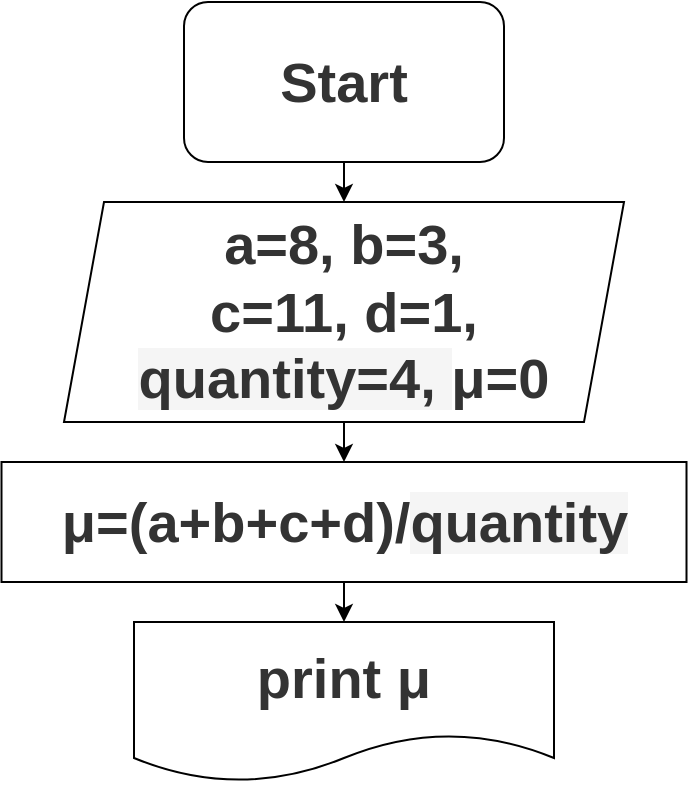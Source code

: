 <mxfile version="20.0.3" type="device"><diagram id="YAyZmPhMdyj-te7n4fgp" name="Page-1"><mxGraphModel dx="873" dy="552" grid="1" gridSize="10" guides="1" tooltips="1" connect="1" arrows="1" fold="1" page="1" pageScale="1" pageWidth="827" pageHeight="1169" math="0" shadow="0"><root><mxCell id="0"/><mxCell id="1" parent="0"/><mxCell id="zrwPaHxTY4nbWLo1PIpX-2" style="edgeStyle=orthogonalEdgeStyle;rounded=0;orthogonalLoop=1;jettySize=auto;html=1;exitX=0.5;exitY=1;exitDx=0;exitDy=0;fontSize=28;strokeColor=#000000;" parent="1" source="zrwPaHxTY4nbWLo1PIpX-1" edge="1"><mxGeometry relative="1" as="geometry"><mxPoint x="360" y="120" as="targetPoint"/></mxGeometry></mxCell><mxCell id="zrwPaHxTY4nbWLo1PIpX-1" value="&lt;font color=&quot;#333333&quot; style=&quot;font-size: 28px;&quot;&gt;&lt;b&gt;Start&lt;/b&gt;&lt;/font&gt;" style="rounded=1;whiteSpace=wrap;html=1;strokeColor=#000000;" parent="1" vertex="1"><mxGeometry x="280" y="20" width="160" height="80" as="geometry"/></mxCell><mxCell id="zrwPaHxTY4nbWLo1PIpX-5" value="" style="edgeStyle=orthogonalEdgeStyle;rounded=0;orthogonalLoop=1;jettySize=auto;html=1;fontSize=28;exitX=0.5;exitY=1;exitDx=0;exitDy=0;entryX=0.5;entryY=0;entryDx=0;entryDy=0;strokeColor=#000000;" parent="1" source="zrwPaHxTY4nbWLo1PIpX-3" target="zrwPaHxTY4nbWLo1PIpX-14" edge="1"><mxGeometry relative="1" as="geometry"><mxPoint x="545" y="400" as="targetPoint"/></mxGeometry></mxCell><mxCell id="zrwPaHxTY4nbWLo1PIpX-3" value="&lt;font color=&quot;#333333&quot; style=&quot;font-size: 28px;&quot;&gt;&lt;b style=&quot;font-family: &amp;quot;YS Text&amp;quot;, Arial, Helvetica, sans-serif; text-align: start; background-color: rgb(255, 255, 255);&quot;&gt;&lt;font style=&quot;font-size: 28px;&quot;&gt;a=8, b=3,&lt;br&gt;c=11, d=1,&lt;br&gt;&lt;/font&gt;&lt;/b&gt;&lt;span style=&quot;font-family: Arial, Helvetica, sans-serif; text-align: start; background-color: rgba(0, 0, 0, 0.04);&quot;&gt;&lt;b&gt;quantity=4,&amp;nbsp;&lt;/b&gt;&lt;/span&gt;&lt;span style=&quot;font-family: &amp;quot;YS Text&amp;quot;, Arial, Helvetica, sans-serif; text-align: start; background-color: rgb(255, 255, 255);&quot;&gt;&lt;font style=&quot;font-size: 28px;&quot;&gt;&lt;b style=&quot;&quot;&gt;μ=0&lt;/b&gt;&lt;/font&gt;&lt;/span&gt;&lt;/font&gt;" style="shape=parallelogram;perimeter=parallelogramPerimeter;whiteSpace=wrap;html=1;fixedSize=1;fontSize=28;" parent="1" vertex="1"><mxGeometry x="220" y="120" width="280" height="110" as="geometry"/></mxCell><mxCell id="zrwPaHxTY4nbWLo1PIpX-6" style="edgeStyle=orthogonalEdgeStyle;rounded=0;orthogonalLoop=1;jettySize=auto;html=1;exitX=0.5;exitY=1;exitDx=0;exitDy=0;fontSize=28;startArrow=none;entryX=0.5;entryY=0;entryDx=0;entryDy=0;strokeColor=#000000;" parent="1" source="zrwPaHxTY4nbWLo1PIpX-14" target="zrwPaHxTY4nbWLo1PIpX-18" edge="1"><mxGeometry relative="1" as="geometry"><mxPoint x="545" y="480" as="sourcePoint"/><mxPoint x="545" y="480" as="targetPoint"/></mxGeometry></mxCell><mxCell id="zrwPaHxTY4nbWLo1PIpX-14" value="&lt;font style=&quot;font-size: 28px;&quot;&gt;&lt;b&gt;&lt;span style=&quot;font-family: &amp;quot;YS Text&amp;quot;, Arial, Helvetica, sans-serif; text-align: start; background-color: rgb(255, 255, 255);&quot;&gt;&lt;font style=&quot;font-size: 28px;&quot; color=&quot;#333333&quot;&gt;μ=(a+b+c+d)/&lt;/font&gt;&lt;/span&gt;&lt;span style=&quot;font-family: Arial, Helvetica, sans-serif; text-align: start; background-color: rgba(0, 0, 0, 0.04);&quot;&gt;&lt;font style=&quot;font-size: 28px;&quot; color=&quot;#333333&quot;&gt;quantity&lt;/font&gt;&lt;/span&gt;&lt;/b&gt;&lt;/font&gt;&lt;span style=&quot;font-family: Arial, Helvetica, sans-serif; font-size: 24px; text-align: start; background-color: rgba(0, 0, 0, 0.04);&quot;&gt;&lt;br&gt;&lt;/span&gt;" style="whiteSpace=wrap;html=1;fontSize=28;" parent="1" vertex="1"><mxGeometry x="188.75" y="250" width="342.5" height="60" as="geometry"/></mxCell><mxCell id="zrwPaHxTY4nbWLo1PIpX-18" value="&lt;b style=&quot;&quot;&gt;&lt;font style=&quot;font-size: 28px;&quot; color=&quot;#333333&quot;&gt;print&amp;nbsp;&lt;/font&gt;&lt;/b&gt;&lt;b&gt;&lt;span style=&quot;font-family: &amp;quot;YS Text&amp;quot;, Arial, Helvetica, sans-serif; text-align: start; background-color: rgb(255, 255, 255);&quot;&gt;&lt;font color=&quot;#333333&quot;&gt;μ&lt;/font&gt;&lt;/span&gt;&lt;/b&gt;&lt;b style=&quot;&quot;&gt;&lt;font style=&quot;font-size: 28px;&quot; color=&quot;#333333&quot;&gt;&lt;br&gt;&lt;/font&gt;&lt;/b&gt;" style="shape=document;whiteSpace=wrap;html=1;boundedLbl=1;fontSize=28;strokeColor=#000000;" parent="1" vertex="1"><mxGeometry x="255" y="330" width="210" height="80" as="geometry"/></mxCell></root></mxGraphModel></diagram></mxfile>